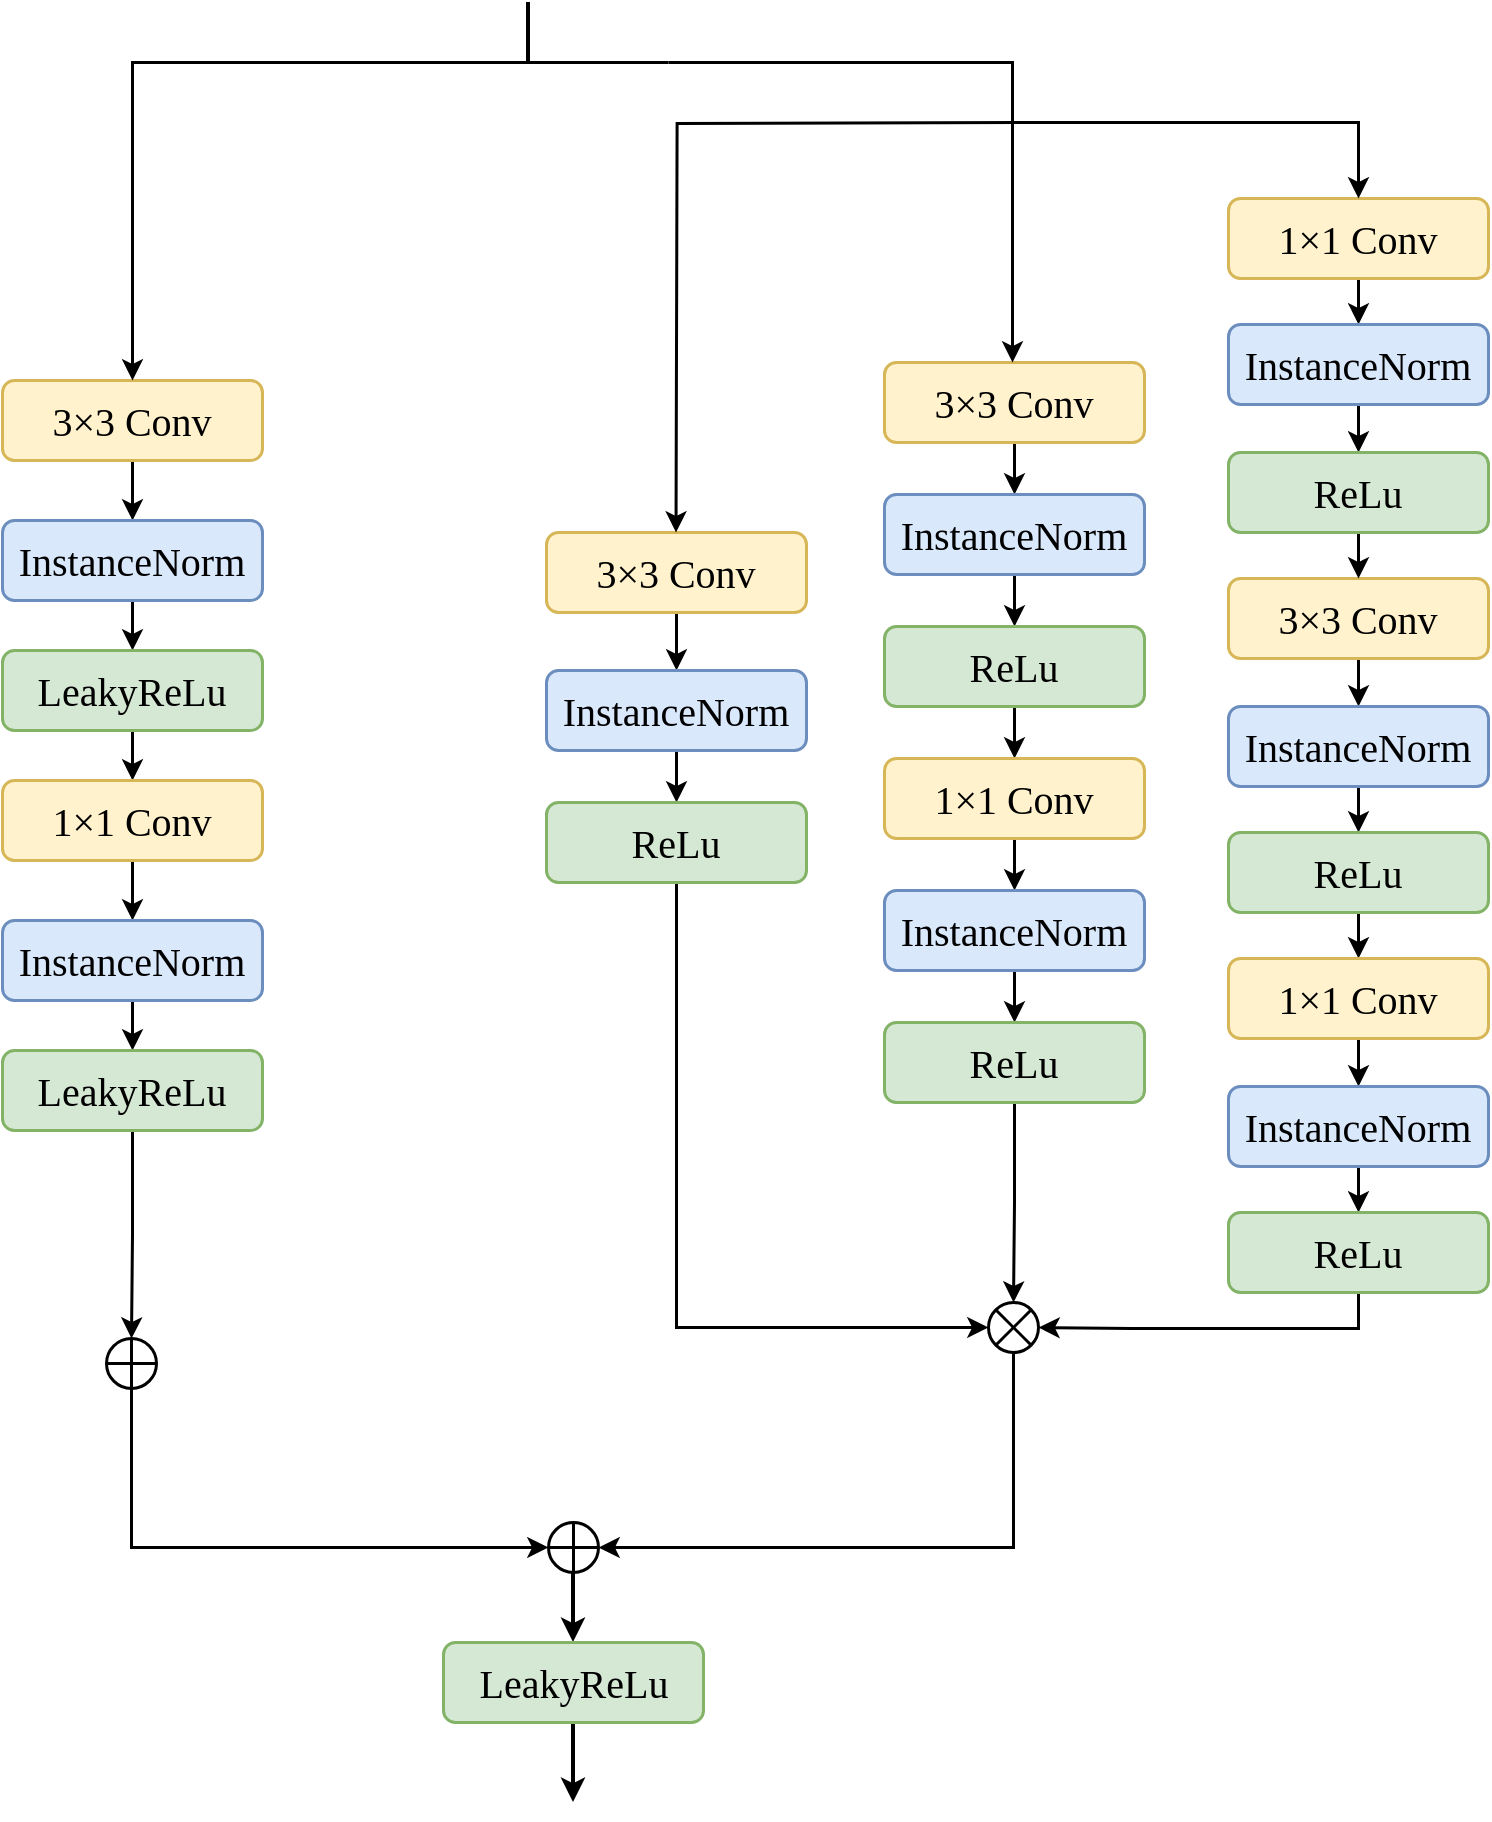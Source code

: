 <mxfile version="17.1.3" type="github">
  <diagram id="w1m4uCXCzEU8vSfBXGaD" name="Page-1">
    <mxGraphModel dx="992" dy="932" grid="1" gridSize="10" guides="1" tooltips="1" connect="1" arrows="1" fold="1" page="1" pageScale="1" pageWidth="827" pageHeight="1169" math="0" shadow="0">
      <root>
        <mxCell id="0" />
        <mxCell id="1" parent="0" />
        <mxCell id="Bfg6nKgG0fMPcmmVFHxW-27" style="edgeStyle=orthogonalEdgeStyle;rounded=0;orthogonalLoop=1;jettySize=auto;html=1;exitX=0.5;exitY=1;exitDx=0;exitDy=0;fontFamily=Times New Roman;fontSize=18;strokeWidth=1.5;" parent="1" source="Bfg6nKgG0fMPcmmVFHxW-1" target="Bfg6nKgG0fMPcmmVFHxW-2" edge="1">
          <mxGeometry relative="1" as="geometry" />
        </mxCell>
        <mxCell id="Bfg6nKgG0fMPcmmVFHxW-1" value="&lt;font face=&quot;Times New Roman&quot; style=&quot;font-size: 20px&quot;&gt;3×3 Conv&lt;/font&gt;" style="rounded=1;whiteSpace=wrap;html=1;fillColor=#fff2cc;strokeColor=#d6b656;strokeWidth=1.5;" parent="1" vertex="1">
          <mxGeometry x="47" y="359" width="130" height="40" as="geometry" />
        </mxCell>
        <mxCell id="Bfg6nKgG0fMPcmmVFHxW-28" style="edgeStyle=orthogonalEdgeStyle;rounded=0;orthogonalLoop=1;jettySize=auto;html=1;exitX=0.5;exitY=1;exitDx=0;exitDy=0;fontFamily=Times New Roman;fontSize=18;strokeWidth=1.5;" parent="1" source="Bfg6nKgG0fMPcmmVFHxW-2" target="Bfg6nKgG0fMPcmmVFHxW-3" edge="1">
          <mxGeometry relative="1" as="geometry" />
        </mxCell>
        <mxCell id="Bfg6nKgG0fMPcmmVFHxW-2" value="&lt;font face=&quot;Times New Roman&quot; style=&quot;font-size: 20px&quot;&gt;InstanceNorm&lt;/font&gt;" style="rounded=1;whiteSpace=wrap;html=1;fillColor=#dae8fc;strokeColor=#6c8ebf;strokeWidth=1.5;" parent="1" vertex="1">
          <mxGeometry x="47" y="429" width="130" height="40" as="geometry" />
        </mxCell>
        <mxCell id="Bfg6nKgG0fMPcmmVFHxW-24" style="edgeStyle=orthogonalEdgeStyle;rounded=0;orthogonalLoop=1;jettySize=auto;html=1;exitX=0.5;exitY=1;exitDx=0;exitDy=0;entryX=0.5;entryY=0;entryDx=0;entryDy=0;fontFamily=Times New Roman;fontSize=18;strokeWidth=1.5;" parent="1" source="Bfg6nKgG0fMPcmmVFHxW-3" target="Bfg6nKgG0fMPcmmVFHxW-4" edge="1">
          <mxGeometry relative="1" as="geometry" />
        </mxCell>
        <mxCell id="Bfg6nKgG0fMPcmmVFHxW-3" value="&lt;font face=&quot;Times New Roman&quot; style=&quot;font-size: 20px&quot;&gt;LeakyReLu&lt;/font&gt;" style="rounded=1;whiteSpace=wrap;html=1;fillColor=#d5e8d4;strokeColor=#82b366;strokeWidth=1.5;" parent="1" vertex="1">
          <mxGeometry x="47" y="494" width="130" height="40" as="geometry" />
        </mxCell>
        <mxCell id="Bfg6nKgG0fMPcmmVFHxW-25" style="edgeStyle=orthogonalEdgeStyle;rounded=0;orthogonalLoop=1;jettySize=auto;html=1;exitX=0.5;exitY=1;exitDx=0;exitDy=0;fontFamily=Times New Roman;fontSize=18;strokeWidth=1.5;" parent="1" source="Bfg6nKgG0fMPcmmVFHxW-4" target="Bfg6nKgG0fMPcmmVFHxW-5" edge="1">
          <mxGeometry relative="1" as="geometry" />
        </mxCell>
        <mxCell id="Bfg6nKgG0fMPcmmVFHxW-4" value="&lt;font style=&quot;font-size: 20px&quot; face=&quot;Times New Roman&quot;&gt;1×1&amp;nbsp;Conv&lt;/font&gt;" style="rounded=1;whiteSpace=wrap;html=1;fillColor=#fff2cc;strokeColor=#d6b656;strokeWidth=1.5;" parent="1" vertex="1">
          <mxGeometry x="47" y="559" width="130" height="40" as="geometry" />
        </mxCell>
        <mxCell id="Bfg6nKgG0fMPcmmVFHxW-26" style="edgeStyle=orthogonalEdgeStyle;rounded=0;orthogonalLoop=1;jettySize=auto;html=1;exitX=0.5;exitY=1;exitDx=0;exitDy=0;fontFamily=Times New Roman;fontSize=18;strokeWidth=1.5;" parent="1" source="Bfg6nKgG0fMPcmmVFHxW-5" target="Bfg6nKgG0fMPcmmVFHxW-6" edge="1">
          <mxGeometry relative="1" as="geometry" />
        </mxCell>
        <mxCell id="Bfg6nKgG0fMPcmmVFHxW-5" value="&lt;font face=&quot;Times New Roman&quot; style=&quot;font-size: 20px&quot;&gt;InstanceNorm&lt;/font&gt;" style="rounded=1;whiteSpace=wrap;html=1;fillColor=#dae8fc;strokeColor=#6c8ebf;strokeWidth=1.5;" parent="1" vertex="1">
          <mxGeometry x="47" y="629" width="130" height="40" as="geometry" />
        </mxCell>
        <mxCell id="3jHYdzmIjT68MH6RjkFP-5" style="edgeStyle=orthogonalEdgeStyle;rounded=0;orthogonalLoop=1;jettySize=auto;html=1;exitX=0.5;exitY=1;exitDx=0;exitDy=0;entryX=0.5;entryY=0;entryDx=0;entryDy=0;fontSize=20;strokeWidth=1.5;" parent="1" source="Bfg6nKgG0fMPcmmVFHxW-6" target="Bfg6nKgG0fMPcmmVFHxW-10" edge="1">
          <mxGeometry relative="1" as="geometry" />
        </mxCell>
        <mxCell id="Bfg6nKgG0fMPcmmVFHxW-6" value="&lt;font face=&quot;Times New Roman&quot; style=&quot;font-size: 20px&quot;&gt;LeakyReLu&lt;/font&gt;" style="rounded=1;whiteSpace=wrap;html=1;fillColor=#d5e8d4;strokeColor=#82b366;strokeWidth=1.5;" parent="1" vertex="1">
          <mxGeometry x="47" y="694" width="130" height="40" as="geometry" />
        </mxCell>
        <mxCell id="3jHYdzmIjT68MH6RjkFP-13" style="edgeStyle=orthogonalEdgeStyle;rounded=0;orthogonalLoop=1;jettySize=auto;html=1;exitX=0.5;exitY=1;exitDx=0;exitDy=0;entryX=0;entryY=0.5;entryDx=0;entryDy=0;fontFamily=Times New Roman;fontSize=20;strokeWidth=1.5;" parent="1" source="Bfg6nKgG0fMPcmmVFHxW-10" target="3jHYdzmIjT68MH6RjkFP-12" edge="1">
          <mxGeometry relative="1" as="geometry" />
        </mxCell>
        <mxCell id="Bfg6nKgG0fMPcmmVFHxW-10" value="" style="shape=orEllipse;perimeter=ellipsePerimeter;whiteSpace=wrap;html=1;backgroundOutline=1;fontFamily=Times New Roman;fontSize=18;strokeWidth=1.5;" parent="1" vertex="1">
          <mxGeometry x="99" y="838" width="25" height="25" as="geometry" />
        </mxCell>
        <mxCell id="Bfg6nKgG0fMPcmmVFHxW-32" style="edgeStyle=orthogonalEdgeStyle;rounded=0;orthogonalLoop=1;jettySize=auto;html=1;exitX=0.5;exitY=1;exitDx=0;exitDy=0;fontFamily=Times New Roman;fontSize=18;strokeWidth=1.5;" parent="1" source="Bfg6nKgG0fMPcmmVFHxW-12" target="Bfg6nKgG0fMPcmmVFHxW-13" edge="1">
          <mxGeometry relative="1" as="geometry" />
        </mxCell>
        <mxCell id="Bfg6nKgG0fMPcmmVFHxW-12" value="&lt;font face=&quot;Times New Roman&quot; style=&quot;font-size: 20px&quot;&gt;3×3 Conv&lt;/font&gt;" style="rounded=1;whiteSpace=wrap;html=1;fillColor=#fff2cc;strokeColor=#d6b656;strokeWidth=1.5;" parent="1" vertex="1">
          <mxGeometry x="319" y="435" width="130" height="40" as="geometry" />
        </mxCell>
        <mxCell id="Bfg6nKgG0fMPcmmVFHxW-33" style="edgeStyle=orthogonalEdgeStyle;rounded=0;orthogonalLoop=1;jettySize=auto;html=1;exitX=0.5;exitY=1;exitDx=0;exitDy=0;fontFamily=Times New Roman;fontSize=18;strokeWidth=1.5;" parent="1" source="Bfg6nKgG0fMPcmmVFHxW-13" target="Bfg6nKgG0fMPcmmVFHxW-14" edge="1">
          <mxGeometry relative="1" as="geometry" />
        </mxCell>
        <mxCell id="Bfg6nKgG0fMPcmmVFHxW-13" value="&lt;font face=&quot;Times New Roman&quot; style=&quot;font-size: 20px&quot;&gt;InstanceNorm&lt;/font&gt;" style="rounded=1;whiteSpace=wrap;html=1;fillColor=#dae8fc;strokeColor=#6c8ebf;strokeWidth=1.5;" parent="1" vertex="1">
          <mxGeometry x="319" y="504" width="130" height="40" as="geometry" />
        </mxCell>
        <mxCell id="3jHYdzmIjT68MH6RjkFP-1" style="edgeStyle=orthogonalEdgeStyle;rounded=0;orthogonalLoop=1;jettySize=auto;html=1;exitX=0.5;exitY=1;exitDx=0;exitDy=0;entryX=0;entryY=0.5;entryDx=0;entryDy=0;fontSize=20;strokeWidth=1.5;" parent="1" source="Bfg6nKgG0fMPcmmVFHxW-14" target="Bfg6nKgG0fMPcmmVFHxW-34" edge="1">
          <mxGeometry relative="1" as="geometry" />
        </mxCell>
        <mxCell id="Bfg6nKgG0fMPcmmVFHxW-14" value="&lt;span style=&quot;font-family: &amp;#34;times new roman&amp;#34;&quot;&gt;&lt;font style=&quot;font-size: 20px&quot;&gt;ReLu&lt;/font&gt;&lt;/span&gt;" style="rounded=1;whiteSpace=wrap;html=1;fillColor=#d5e8d4;strokeColor=#82b366;strokeWidth=1.5;" parent="1" vertex="1">
          <mxGeometry x="319" y="570" width="130" height="40" as="geometry" />
        </mxCell>
        <mxCell id="Bfg6nKgG0fMPcmmVFHxW-29" style="edgeStyle=orthogonalEdgeStyle;rounded=0;orthogonalLoop=1;jettySize=auto;html=1;exitX=0.5;exitY=1;exitDx=0;exitDy=0;fontFamily=Times New Roman;fontSize=18;strokeWidth=1.5;" parent="1" source="Bfg6nKgG0fMPcmmVFHxW-15" target="Bfg6nKgG0fMPcmmVFHxW-16" edge="1">
          <mxGeometry relative="1" as="geometry" />
        </mxCell>
        <mxCell id="Bfg6nKgG0fMPcmmVFHxW-15" value="&lt;font face=&quot;Times New Roman&quot; style=&quot;font-size: 20px&quot;&gt;3×3 Conv&lt;/font&gt;" style="rounded=1;whiteSpace=wrap;html=1;fillColor=#fff2cc;strokeColor=#d6b656;strokeWidth=1.5;" parent="1" vertex="1">
          <mxGeometry x="488" y="350" width="130" height="40" as="geometry" />
        </mxCell>
        <mxCell id="Bfg6nKgG0fMPcmmVFHxW-30" style="edgeStyle=orthogonalEdgeStyle;rounded=0;orthogonalLoop=1;jettySize=auto;html=1;exitX=0.5;exitY=1;exitDx=0;exitDy=0;fontFamily=Times New Roman;fontSize=18;strokeWidth=1.5;" parent="1" source="Bfg6nKgG0fMPcmmVFHxW-16" target="Bfg6nKgG0fMPcmmVFHxW-17" edge="1">
          <mxGeometry relative="1" as="geometry" />
        </mxCell>
        <mxCell id="Bfg6nKgG0fMPcmmVFHxW-16" value="&lt;font face=&quot;Times New Roman&quot; style=&quot;font-size: 20px&quot;&gt;InstanceNorm&lt;/font&gt;" style="rounded=1;whiteSpace=wrap;html=1;fillColor=#dae8fc;strokeColor=#6c8ebf;strokeWidth=1.5;" parent="1" vertex="1">
          <mxGeometry x="488" y="416" width="130" height="40" as="geometry" />
        </mxCell>
        <mxCell id="Bfg6nKgG0fMPcmmVFHxW-31" style="edgeStyle=orthogonalEdgeStyle;rounded=0;orthogonalLoop=1;jettySize=auto;html=1;exitX=0.5;exitY=1;exitDx=0;exitDy=0;fontFamily=Times New Roman;fontSize=18;strokeWidth=1.5;" parent="1" source="Bfg6nKgG0fMPcmmVFHxW-17" target="Bfg6nKgG0fMPcmmVFHxW-18" edge="1">
          <mxGeometry relative="1" as="geometry" />
        </mxCell>
        <mxCell id="Bfg6nKgG0fMPcmmVFHxW-17" value="&lt;font face=&quot;Times New Roman&quot; style=&quot;font-size: 20px&quot;&gt;ReLu&lt;/font&gt;" style="rounded=1;whiteSpace=wrap;html=1;fillColor=#d5e8d4;strokeColor=#82b366;strokeWidth=1.5;" parent="1" vertex="1">
          <mxGeometry x="488" y="482" width="130" height="40" as="geometry" />
        </mxCell>
        <mxCell id="Bfg6nKgG0fMPcmmVFHxW-22" style="edgeStyle=orthogonalEdgeStyle;rounded=0;orthogonalLoop=1;jettySize=auto;html=1;exitX=0.5;exitY=1;exitDx=0;exitDy=0;entryX=0.5;entryY=0;entryDx=0;entryDy=0;fontFamily=Times New Roman;fontSize=18;strokeWidth=1.5;" parent="1" source="Bfg6nKgG0fMPcmmVFHxW-18" target="Bfg6nKgG0fMPcmmVFHxW-19" edge="1">
          <mxGeometry relative="1" as="geometry" />
        </mxCell>
        <mxCell id="Bfg6nKgG0fMPcmmVFHxW-18" value="&lt;font style=&quot;font-size: 20px&quot;&gt;&lt;span style=&quot;font-family: &amp;#34;times new roman&amp;#34;&quot;&gt;1×&lt;/span&gt;&lt;span style=&quot;font-family: &amp;#34;times new roman&amp;#34;&quot;&gt;1&lt;/span&gt;&lt;font face=&quot;Times New Roman&quot;&gt;&amp;nbsp;Conv&lt;/font&gt;&lt;/font&gt;" style="rounded=1;whiteSpace=wrap;html=1;fillColor=#fff2cc;strokeColor=#d6b656;strokeWidth=1.5;" parent="1" vertex="1">
          <mxGeometry x="488" y="548" width="130" height="40" as="geometry" />
        </mxCell>
        <mxCell id="Bfg6nKgG0fMPcmmVFHxW-21" value="" style="edgeStyle=orthogonalEdgeStyle;rounded=0;orthogonalLoop=1;jettySize=auto;html=1;fontFamily=Times New Roman;fontSize=18;strokeWidth=1.5;" parent="1" source="Bfg6nKgG0fMPcmmVFHxW-19" target="Bfg6nKgG0fMPcmmVFHxW-20" edge="1">
          <mxGeometry relative="1" as="geometry" />
        </mxCell>
        <mxCell id="Bfg6nKgG0fMPcmmVFHxW-19" value="&lt;font face=&quot;Times New Roman&quot; style=&quot;font-size: 20px&quot;&gt;InstanceNorm&lt;/font&gt;" style="rounded=1;whiteSpace=wrap;html=1;fillColor=#dae8fc;strokeColor=#6c8ebf;strokeWidth=1.5;" parent="1" vertex="1">
          <mxGeometry x="488" y="614" width="130" height="40" as="geometry" />
        </mxCell>
        <mxCell id="3jHYdzmIjT68MH6RjkFP-8" style="edgeStyle=orthogonalEdgeStyle;rounded=0;orthogonalLoop=1;jettySize=auto;html=1;exitX=0.5;exitY=1;exitDx=0;exitDy=0;entryX=0.5;entryY=0;entryDx=0;entryDy=0;fontSize=20;strokeWidth=1.5;" parent="1" source="Bfg6nKgG0fMPcmmVFHxW-20" target="Bfg6nKgG0fMPcmmVFHxW-34" edge="1">
          <mxGeometry relative="1" as="geometry" />
        </mxCell>
        <mxCell id="Bfg6nKgG0fMPcmmVFHxW-20" value="&lt;span style=&quot;font-family: &amp;#34;times new roman&amp;#34;&quot;&gt;&lt;font style=&quot;font-size: 20px&quot;&gt;ReLu&lt;/font&gt;&lt;/span&gt;" style="rounded=1;whiteSpace=wrap;html=1;fillColor=#d5e8d4;strokeColor=#82b366;strokeWidth=1.5;" parent="1" vertex="1">
          <mxGeometry x="488" y="680" width="130" height="40" as="geometry" />
        </mxCell>
        <mxCell id="3jHYdzmIjT68MH6RjkFP-14" style="edgeStyle=orthogonalEdgeStyle;rounded=0;orthogonalLoop=1;jettySize=auto;html=1;exitX=0.5;exitY=1;exitDx=0;exitDy=0;entryX=1;entryY=0.5;entryDx=0;entryDy=0;fontFamily=Times New Roman;fontSize=20;strokeWidth=1.5;" parent="1" source="Bfg6nKgG0fMPcmmVFHxW-34" target="3jHYdzmIjT68MH6RjkFP-12" edge="1">
          <mxGeometry relative="1" as="geometry" />
        </mxCell>
        <mxCell id="Bfg6nKgG0fMPcmmVFHxW-34" value="" style="shape=sumEllipse;perimeter=ellipsePerimeter;whiteSpace=wrap;html=1;backgroundOutline=1;fontFamily=Times New Roman;fontSize=18;strokeWidth=1.5;" parent="1" vertex="1">
          <mxGeometry x="540" y="820" width="25" height="25" as="geometry" />
        </mxCell>
        <mxCell id="Bfg6nKgG0fMPcmmVFHxW-35" style="edgeStyle=orthogonalEdgeStyle;rounded=0;orthogonalLoop=1;jettySize=auto;html=1;exitX=0.5;exitY=1;exitDx=0;exitDy=0;fontFamily=Times New Roman;fontSize=18;strokeWidth=1.5;" parent="1" source="Bfg6nKgG0fMPcmmVFHxW-36" target="Bfg6nKgG0fMPcmmVFHxW-38" edge="1">
          <mxGeometry relative="1" as="geometry" />
        </mxCell>
        <mxCell id="Bfg6nKgG0fMPcmmVFHxW-36" value="&lt;font face=&quot;Times New Roman&quot; style=&quot;font-size: 20px&quot;&gt;3×3 Conv&lt;/font&gt;" style="rounded=1;whiteSpace=wrap;html=1;fillColor=#fff2cc;strokeColor=#d6b656;strokeWidth=1.5;" parent="1" vertex="1">
          <mxGeometry x="660" y="458" width="130" height="40" as="geometry" />
        </mxCell>
        <mxCell id="Bfg6nKgG0fMPcmmVFHxW-37" style="edgeStyle=orthogonalEdgeStyle;rounded=0;orthogonalLoop=1;jettySize=auto;html=1;exitX=0.5;exitY=1;exitDx=0;exitDy=0;fontFamily=Times New Roman;fontSize=18;strokeWidth=1.5;" parent="1" source="Bfg6nKgG0fMPcmmVFHxW-38" target="Bfg6nKgG0fMPcmmVFHxW-40" edge="1">
          <mxGeometry relative="1" as="geometry" />
        </mxCell>
        <mxCell id="Bfg6nKgG0fMPcmmVFHxW-38" value="&lt;font face=&quot;Times New Roman&quot; style=&quot;font-size: 20px&quot;&gt;InstanceNorm&lt;/font&gt;" style="rounded=1;whiteSpace=wrap;html=1;fillColor=#dae8fc;strokeColor=#6c8ebf;strokeWidth=1.5;" parent="1" vertex="1">
          <mxGeometry x="660" y="522" width="130" height="40" as="geometry" />
        </mxCell>
        <mxCell id="Bfg6nKgG0fMPcmmVFHxW-39" style="edgeStyle=orthogonalEdgeStyle;rounded=0;orthogonalLoop=1;jettySize=auto;html=1;exitX=0.5;exitY=1;exitDx=0;exitDy=0;fontFamily=Times New Roman;fontSize=18;strokeWidth=1.5;" parent="1" source="Bfg6nKgG0fMPcmmVFHxW-40" target="Bfg6nKgG0fMPcmmVFHxW-42" edge="1">
          <mxGeometry relative="1" as="geometry" />
        </mxCell>
        <mxCell id="Bfg6nKgG0fMPcmmVFHxW-40" value="&lt;font face=&quot;Times New Roman&quot; style=&quot;font-size: 20px&quot;&gt;ReLu&lt;/font&gt;" style="rounded=1;whiteSpace=wrap;html=1;fillColor=#d5e8d4;strokeColor=#82b366;strokeWidth=1.5;" parent="1" vertex="1">
          <mxGeometry x="660" y="585" width="130" height="40" as="geometry" />
        </mxCell>
        <mxCell id="Bfg6nKgG0fMPcmmVFHxW-41" style="edgeStyle=orthogonalEdgeStyle;rounded=0;orthogonalLoop=1;jettySize=auto;html=1;exitX=0.5;exitY=1;exitDx=0;exitDy=0;entryX=0.5;entryY=0;entryDx=0;entryDy=0;fontFamily=Times New Roman;fontSize=18;strokeWidth=1.5;" parent="1" source="Bfg6nKgG0fMPcmmVFHxW-42" target="Bfg6nKgG0fMPcmmVFHxW-44" edge="1">
          <mxGeometry relative="1" as="geometry" />
        </mxCell>
        <mxCell id="Bfg6nKgG0fMPcmmVFHxW-42" value="&lt;font style=&quot;font-size: 20px&quot;&gt;&lt;span style=&quot;font-family: &amp;#34;times new roman&amp;#34;&quot;&gt;1×&lt;/span&gt;&lt;span style=&quot;font-family: &amp;#34;times new roman&amp;#34;&quot;&gt;1&lt;/span&gt;&lt;font face=&quot;Times New Roman&quot;&gt;&amp;nbsp;Conv&lt;/font&gt;&lt;/font&gt;" style="rounded=1;whiteSpace=wrap;html=1;fillColor=#fff2cc;strokeColor=#d6b656;strokeWidth=1.5;" parent="1" vertex="1">
          <mxGeometry x="660" y="648" width="130" height="40" as="geometry" />
        </mxCell>
        <mxCell id="Bfg6nKgG0fMPcmmVFHxW-43" value="" style="edgeStyle=orthogonalEdgeStyle;rounded=0;orthogonalLoop=1;jettySize=auto;html=1;fontFamily=Times New Roman;fontSize=18;strokeWidth=1.5;" parent="1" source="Bfg6nKgG0fMPcmmVFHxW-44" target="Bfg6nKgG0fMPcmmVFHxW-45" edge="1">
          <mxGeometry relative="1" as="geometry" />
        </mxCell>
        <mxCell id="Bfg6nKgG0fMPcmmVFHxW-44" value="&lt;font face=&quot;Times New Roman&quot; style=&quot;font-size: 20px&quot;&gt;InstanceNorm&lt;/font&gt;" style="rounded=1;whiteSpace=wrap;html=1;fillColor=#dae8fc;strokeColor=#6c8ebf;strokeWidth=1.5;" parent="1" vertex="1">
          <mxGeometry x="660" y="712" width="130" height="40" as="geometry" />
        </mxCell>
        <mxCell id="3jHYdzmIjT68MH6RjkFP-3" style="edgeStyle=orthogonalEdgeStyle;rounded=0;orthogonalLoop=1;jettySize=auto;html=1;exitX=0.5;exitY=1;exitDx=0;exitDy=0;entryX=1;entryY=0.5;entryDx=0;entryDy=0;fontSize=20;strokeWidth=1.5;" parent="1" source="Bfg6nKgG0fMPcmmVFHxW-45" target="Bfg6nKgG0fMPcmmVFHxW-34" edge="1">
          <mxGeometry relative="1" as="geometry">
            <Array as="points">
              <mxPoint x="725" y="833" />
              <mxPoint x="612" y="833" />
            </Array>
          </mxGeometry>
        </mxCell>
        <mxCell id="Bfg6nKgG0fMPcmmVFHxW-45" value="&lt;span style=&quot;font-family: &amp;#34;times new roman&amp;#34;&quot;&gt;&lt;font style=&quot;font-size: 20px&quot;&gt;ReLu&lt;/font&gt;&lt;/span&gt;" style="rounded=1;whiteSpace=wrap;html=1;fillColor=#d5e8d4;strokeColor=#82b366;strokeWidth=1.5;" parent="1" vertex="1">
          <mxGeometry x="660" y="775" width="130" height="40" as="geometry" />
        </mxCell>
        <mxCell id="Bfg6nKgG0fMPcmmVFHxW-47" style="edgeStyle=orthogonalEdgeStyle;rounded=0;orthogonalLoop=1;jettySize=auto;html=1;exitX=0.5;exitY=1;exitDx=0;exitDy=0;entryX=0.5;entryY=0;entryDx=0;entryDy=0;fontFamily=Times New Roman;fontSize=18;strokeWidth=1.5;" parent="1" source="Bfg6nKgG0fMPcmmVFHxW-48" target="Bfg6nKgG0fMPcmmVFHxW-50" edge="1">
          <mxGeometry relative="1" as="geometry" />
        </mxCell>
        <mxCell id="Bfg6nKgG0fMPcmmVFHxW-48" value="&lt;font style=&quot;font-size: 20px&quot;&gt;&lt;span style=&quot;font-family: &amp;#34;times new roman&amp;#34;&quot;&gt;1×&lt;/span&gt;&lt;span style=&quot;font-family: &amp;#34;times new roman&amp;#34;&quot;&gt;1&lt;/span&gt;&lt;font face=&quot;Times New Roman&quot;&gt;&amp;nbsp;Conv&lt;/font&gt;&lt;/font&gt;" style="rounded=1;whiteSpace=wrap;html=1;fillColor=#fff2cc;strokeColor=#d6b656;strokeWidth=1.5;" parent="1" vertex="1">
          <mxGeometry x="660" y="268" width="130" height="40" as="geometry" />
        </mxCell>
        <mxCell id="Bfg6nKgG0fMPcmmVFHxW-49" value="" style="edgeStyle=orthogonalEdgeStyle;rounded=0;orthogonalLoop=1;jettySize=auto;html=1;fontFamily=Times New Roman;fontSize=18;strokeWidth=1.5;" parent="1" source="Bfg6nKgG0fMPcmmVFHxW-50" target="Bfg6nKgG0fMPcmmVFHxW-51" edge="1">
          <mxGeometry relative="1" as="geometry" />
        </mxCell>
        <mxCell id="Bfg6nKgG0fMPcmmVFHxW-50" value="&lt;font face=&quot;Times New Roman&quot; style=&quot;font-size: 20px&quot;&gt;InstanceNorm&lt;/font&gt;" style="rounded=1;whiteSpace=wrap;html=1;fillColor=#dae8fc;strokeColor=#6c8ebf;strokeWidth=1.5;" parent="1" vertex="1">
          <mxGeometry x="660" y="331" width="130" height="40" as="geometry" />
        </mxCell>
        <mxCell id="Bfg6nKgG0fMPcmmVFHxW-52" style="edgeStyle=orthogonalEdgeStyle;rounded=0;orthogonalLoop=1;jettySize=auto;html=1;exitX=0.5;exitY=1;exitDx=0;exitDy=0;entryX=0.5;entryY=0;entryDx=0;entryDy=0;fontFamily=Times New Roman;fontSize=18;strokeWidth=1.5;" parent="1" source="Bfg6nKgG0fMPcmmVFHxW-51" target="Bfg6nKgG0fMPcmmVFHxW-36" edge="1">
          <mxGeometry relative="1" as="geometry" />
        </mxCell>
        <mxCell id="Bfg6nKgG0fMPcmmVFHxW-51" value="&lt;span style=&quot;font-family: &amp;#34;times new roman&amp;#34;&quot;&gt;&lt;font style=&quot;font-size: 20px&quot;&gt;ReLu&lt;/font&gt;&lt;/span&gt;" style="rounded=1;whiteSpace=wrap;html=1;fillColor=#d5e8d4;strokeColor=#82b366;strokeWidth=1.5;" parent="1" vertex="1">
          <mxGeometry x="660" y="395" width="130" height="40" as="geometry" />
        </mxCell>
        <mxCell id="3jHYdzmIjT68MH6RjkFP-11" style="edgeStyle=orthogonalEdgeStyle;rounded=0;orthogonalLoop=1;jettySize=auto;html=1;fontFamily=Times New Roman;fontSize=18;strokeWidth=1.5;entryX=0.5;entryY=0;entryDx=0;entryDy=0;" parent="1" target="Bfg6nKgG0fMPcmmVFHxW-1" edge="1">
          <mxGeometry relative="1" as="geometry">
            <mxPoint x="380" y="200" as="sourcePoint" />
            <mxPoint x="113.0" y="427" as="targetPoint" />
            <Array as="points">
              <mxPoint x="112" y="200" />
            </Array>
          </mxGeometry>
        </mxCell>
        <mxCell id="egjZUHoSYWsmysYOWxgm-8" style="edgeStyle=orthogonalEdgeStyle;rounded=0;orthogonalLoop=1;jettySize=auto;html=1;exitX=0.5;exitY=1;exitDx=0;exitDy=0;strokeWidth=2;" edge="1" parent="1" source="3jHYdzmIjT68MH6RjkFP-12" target="3jHYdzmIjT68MH6RjkFP-15">
          <mxGeometry relative="1" as="geometry" />
        </mxCell>
        <mxCell id="3jHYdzmIjT68MH6RjkFP-12" value="" style="shape=orEllipse;perimeter=ellipsePerimeter;whiteSpace=wrap;html=1;backgroundOutline=1;fontFamily=Times New Roman;fontSize=18;strokeWidth=1.5;" parent="1" vertex="1">
          <mxGeometry x="320" y="930" width="25" height="25" as="geometry" />
        </mxCell>
        <mxCell id="egjZUHoSYWsmysYOWxgm-9" style="edgeStyle=orthogonalEdgeStyle;rounded=0;orthogonalLoop=1;jettySize=auto;html=1;strokeWidth=2;" edge="1" parent="1" source="3jHYdzmIjT68MH6RjkFP-15">
          <mxGeometry relative="1" as="geometry">
            <mxPoint x="332.5" y="1070" as="targetPoint" />
          </mxGeometry>
        </mxCell>
        <mxCell id="3jHYdzmIjT68MH6RjkFP-15" value="&lt;font face=&quot;Times New Roman&quot; style=&quot;font-size: 20px&quot;&gt;LeakyReLu&lt;/font&gt;" style="rounded=1;whiteSpace=wrap;html=1;fillColor=#d5e8d4;strokeColor=#82b366;strokeWidth=1.5;" parent="1" vertex="1">
          <mxGeometry x="267.5" y="990" width="130" height="40" as="geometry" />
        </mxCell>
        <mxCell id="egjZUHoSYWsmysYOWxgm-3" style="edgeStyle=orthogonalEdgeStyle;rounded=0;orthogonalLoop=1;jettySize=auto;html=1;fontFamily=Times New Roman;fontSize=18;strokeWidth=1.5;" edge="1" parent="1">
          <mxGeometry relative="1" as="geometry">
            <mxPoint x="380" y="200" as="sourcePoint" />
            <mxPoint x="552" y="350" as="targetPoint" />
            <Array as="points">
              <mxPoint x="552" y="200" />
            </Array>
          </mxGeometry>
        </mxCell>
        <mxCell id="egjZUHoSYWsmysYOWxgm-4" style="edgeStyle=orthogonalEdgeStyle;rounded=0;orthogonalLoop=1;jettySize=auto;html=1;fontFamily=Times New Roman;fontSize=18;strokeWidth=1.5;" edge="1" parent="1" target="Bfg6nKgG0fMPcmmVFHxW-48">
          <mxGeometry relative="1" as="geometry">
            <mxPoint x="552" y="230" as="sourcePoint" />
            <mxPoint x="562" y="360" as="targetPoint" />
            <Array as="points">
              <mxPoint x="725" y="230" />
            </Array>
          </mxGeometry>
        </mxCell>
        <mxCell id="egjZUHoSYWsmysYOWxgm-5" style="edgeStyle=orthogonalEdgeStyle;rounded=0;orthogonalLoop=1;jettySize=auto;html=1;fontFamily=Times New Roman;fontSize=18;strokeWidth=1.5;" edge="1" parent="1">
          <mxGeometry relative="1" as="geometry">
            <mxPoint x="560" y="230" as="sourcePoint" />
            <mxPoint x="383.76" y="435" as="targetPoint" />
          </mxGeometry>
        </mxCell>
        <mxCell id="egjZUHoSYWsmysYOWxgm-7" value="" style="endArrow=none;html=1;rounded=0;strokeWidth=2;" edge="1" parent="1">
          <mxGeometry width="50" height="50" relative="1" as="geometry">
            <mxPoint x="310" y="200" as="sourcePoint" />
            <mxPoint x="310" y="170" as="targetPoint" />
          </mxGeometry>
        </mxCell>
      </root>
    </mxGraphModel>
  </diagram>
</mxfile>
